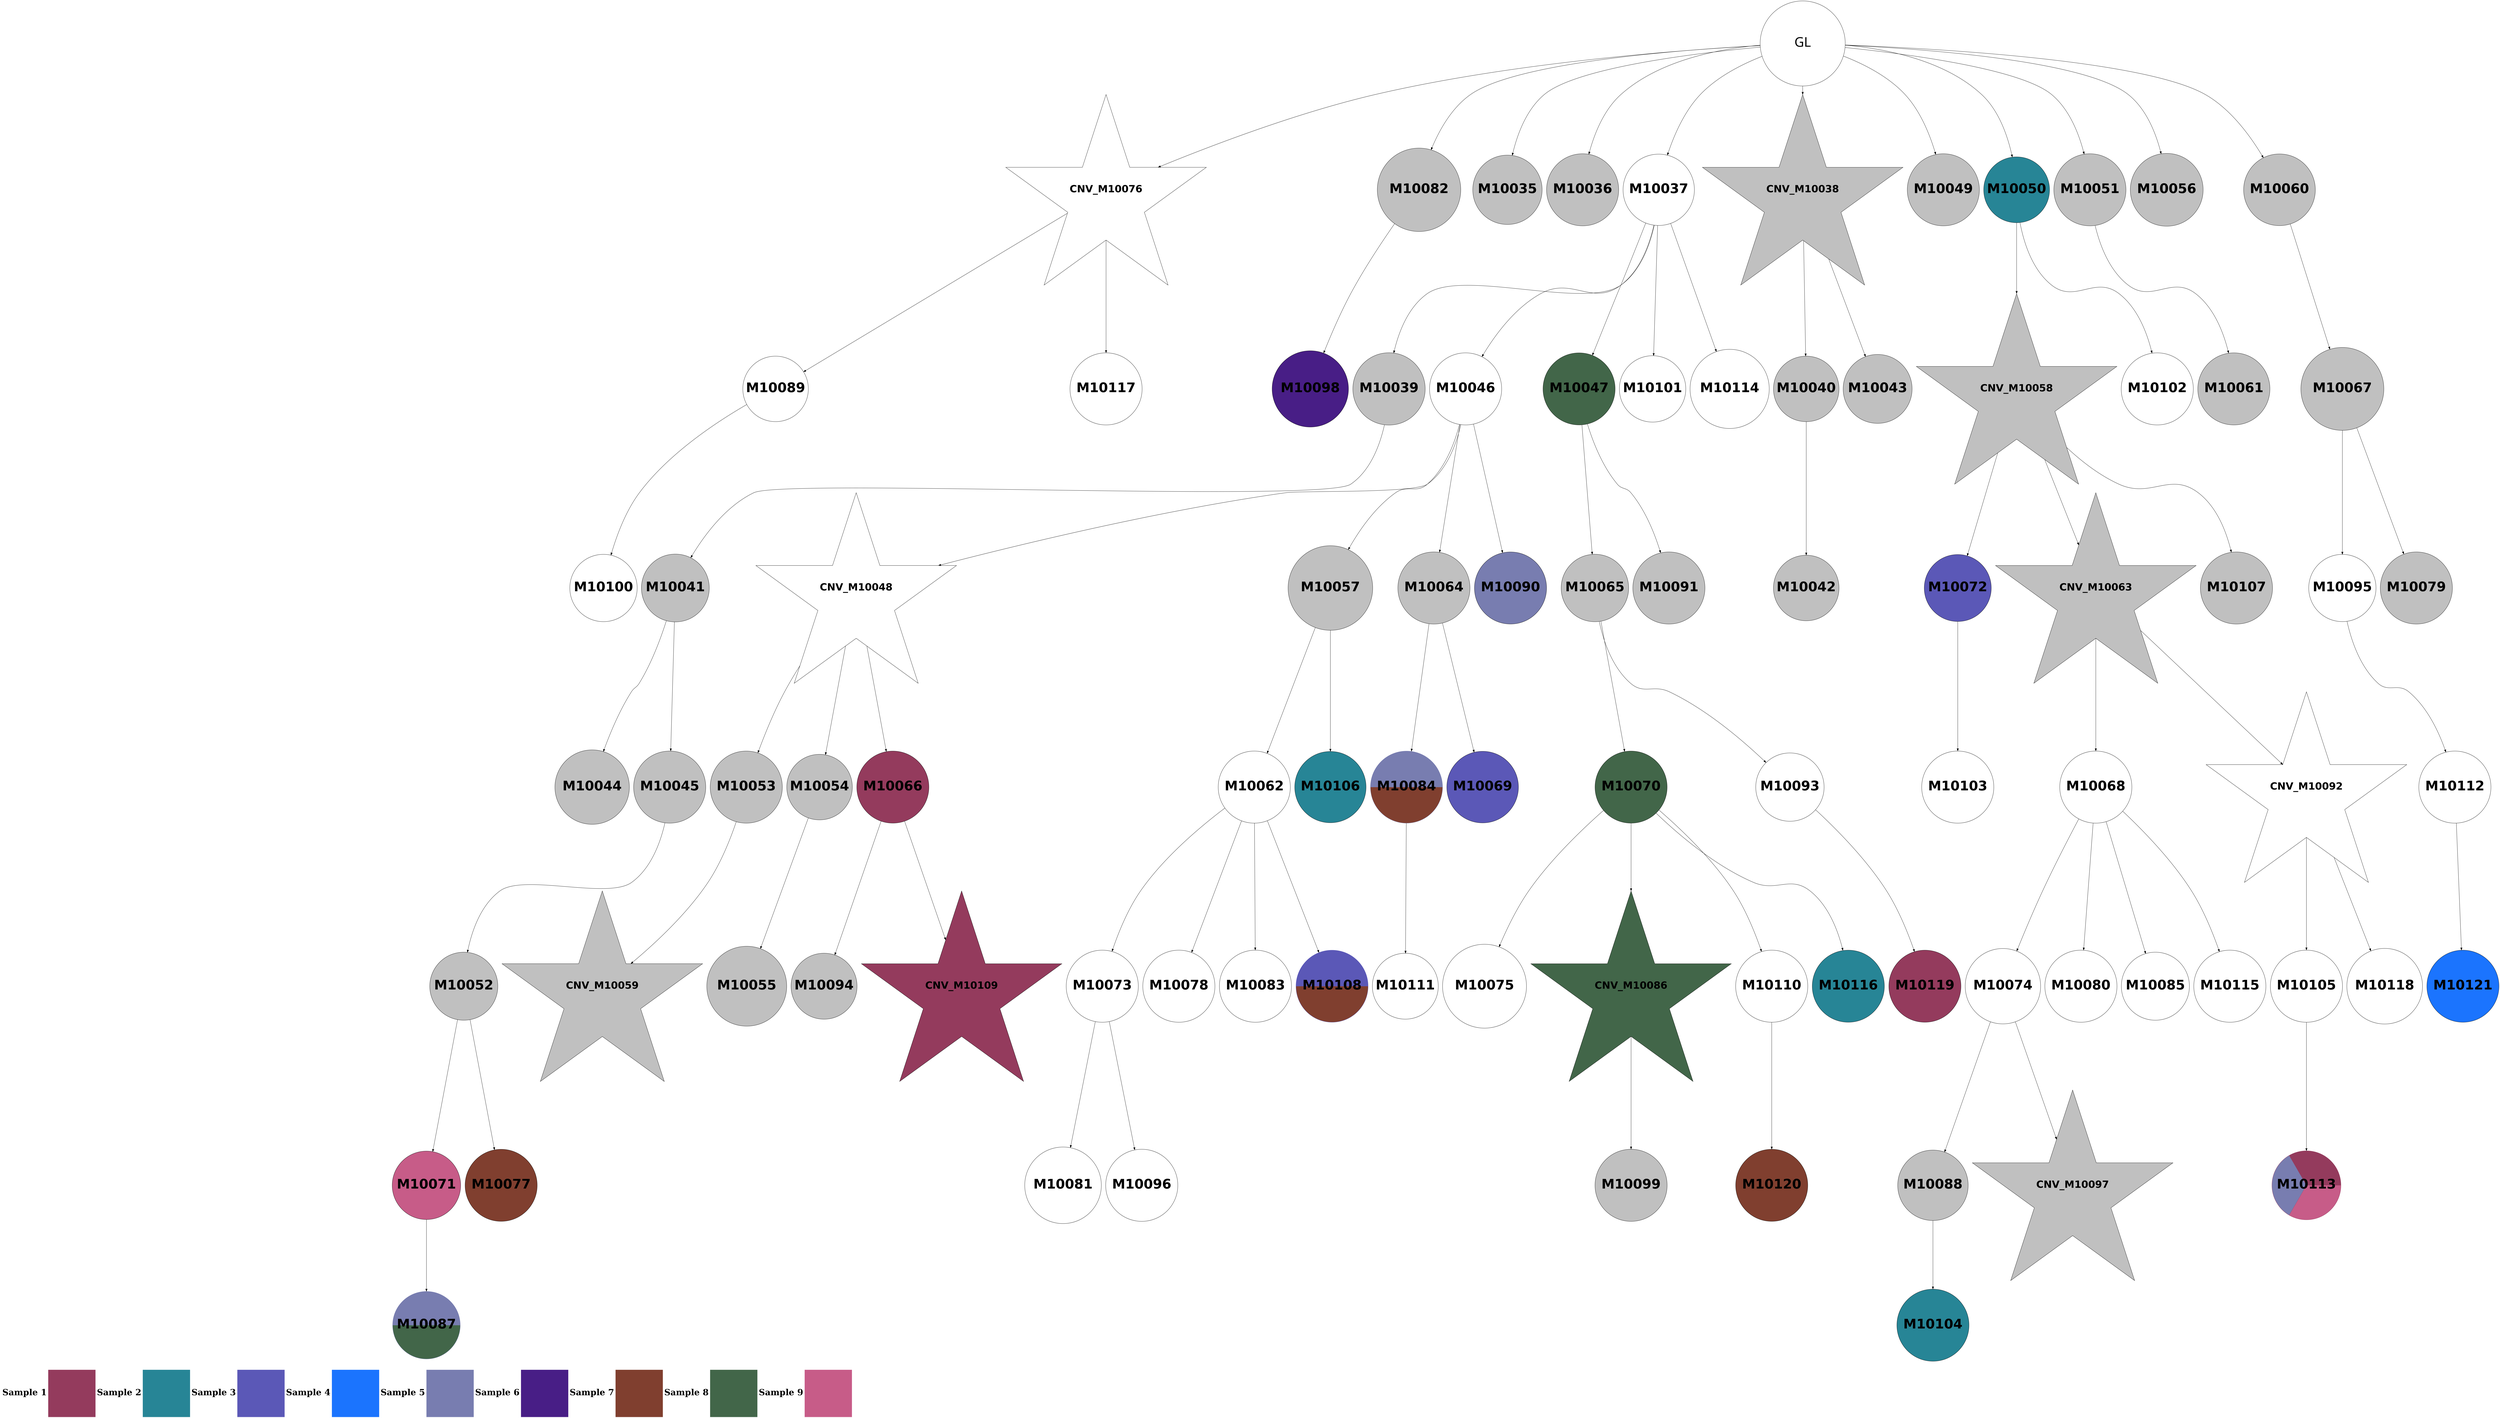 digraph G { 
rankdir=TB;
10112 -> 10118;
10112 -> 10124;
10112 -> 10129;
10112 -> 10159;
10114 -> 10119;
10114 -> 10130;
10114 -> 10154;
10114 -> 10160;
10115 -> 10131;
10116 -> 10147;
10117 -> 10125;
10117 -> 10140;
10118 -> 10132;
10118 -> 10141;
10120 -> 10133;
10120 -> 10161;
10126 -> 10142;
10128 -> 10155;
10130 -> 10143;
10132 -> 10148;
10133 -> 10144;
10136 -> 10149;
10136 -> 10162;
10137 -> 10163;
10139 -> 10156;
10078 -> 10079;
10078 -> 10080;
10078 -> 10081;
10078 -> 10082;
10078 -> 10093;
10078 -> 10094;
10078 -> 10095;
10078 -> 10100;
10078 -> 10104;
10078 -> 10120;
10078 -> 10126;
10081 -> 10083;
10081 -> 10090;
10081 -> 10091;
10081 -> 10145;
10081 -> 10158;
10082 -> 10084;
10082 -> 10087;
10083 -> 10085;
10084 -> 10086;
10085 -> 10088;
10085 -> 10089;
10149 -> 10157;
10089 -> 10096;
10090 -> 10092;
10090 -> 10101;
10090 -> 10108;
10090 -> 10134;
10154 -> 10164;
10091 -> 10109;
10091 -> 10135;
10092 -> 10097;
10092 -> 10098;
10092 -> 10110;
10156 -> 10165;
10094 -> 10102;
10094 -> 10146;
10095 -> 10105;
10096 -> 10115;
10096 -> 10121;
10097 -> 10103;
10098 -> 10099;
10101 -> 10106;
10101 -> 10150;
10102 -> 10107;
10102 -> 10116;
10102 -> 10151;
10104 -> 10111;
10106 -> 10117;
10106 -> 10122;
10106 -> 10127;
10106 -> 10152;
10107 -> 10112;
10107 -> 10136;
10108 -> 10113;
10108 -> 10128;
10109 -> 10114;
10109 -> 10137;
10110 -> 10138;
10110 -> 10153;
10111 -> 10123;
10111 -> 10139;
10143 [shape=circle style=filled fillcolor=grey fontname="helvetica-bold" fontsize=56 label="M10099" width=0.73 height=2 ];
10109 [shape=circle style=filled fillcolor=grey fontname="helvetica-bold" fontsize=56 label="M10065" width=2.76 height=2 ];
10115 [shape=circle style=filled fillcolor="#c75c88" fontname="helvetica-bold" fontsize=56 label="M10071" width=2.5 height=2 ];
10157 [shape=circle style=wedged color="#943b5d:#787db0:#c75c88" fontname="helvetica-bold" fontsize=56 label="M10113" width=2.4 height=2 ];
10145 [shape=circle style=filled fillcolor=white fontname="helvetica-bold" fontsize=56 label="M10101" width=3.12 height=2 ];
10127 [shape=circle style=filled fillcolor=white fontname="helvetica-bold" fontsize=56 label="M10083" width=0.51 height=2 ];
10118 [shape=circle style=filled fillcolor=white fontname="helvetica-bold" fontsize=56 label="M10074" width=4.43 height=2 ];
10093 [shape=circle style=filled fillcolor=grey fontname="helvetica-bold" fontsize=56 label="M10049" width=1.56 height=2 ];
10085 [shape=circle style=filled fillcolor=grey fontname="helvetica-bold" fontsize=56 label="M10041" width=2.65 height=2 ];
10108 [shape=circle style=filled fillcolor=grey fontname="helvetica-bold" fontsize=56 label="M10064" width=0.19 height=2 ];
10103 [shape=star style=filled fillcolor=grey fontname="helvetica-bold" fontsize=42 label="CNV_M10059"];
10091 [shape=circle style=filled fillcolor="#426649" fontname="helvetica-bold" fontsize=56 label="M10047" width=0.08 height=2 ];
10139 [shape=circle style=filled fillcolor=white fontname="helvetica-bold" fontsize=56 label="M10095" width=2.83 height=2 ];
10084 [shape=circle style=filled fillcolor=grey fontname="helvetica-bold" fontsize=56 label="M10040" width=3.55 height=2 ];
10102 [shape=star style=filled fillcolor=grey fontname="helvetica-bold" fontsize=42 label="CNV_M10058"];
10117 [shape=circle style=filled fillcolor=white fontname="helvetica-bold" fontsize=56 label="M10073" width=1.19 height=2 ];
10120 [shape=star style=filled fillcolor=white fontname="helvetica-bold" fontsize=42 label="CNV_M10076"];
10098 [shape=circle style=filled fillcolor=grey fontname="helvetica-bold" fontsize=56 label="M10054" width=3.54 height=2 ];
10150 [shape=circle style=filled fillcolor="#278596" fontname="helvetica-bold" fontsize=56 label="M10106" width=2.08 height=2 ];
10129 [shape=circle style=filled fillcolor=white fontname="helvetica-bold" fontsize=56 label="M10085" width=2.6 height=2 ];
10092 [shape=star style=filled fillcolor=white fontname="helvetica-bold" fontsize=42 label="CNV_M10048"];
10112 [shape=circle style=filled fillcolor=white fontname="helvetica-bold" fontsize=56 label="M10068" width=1.82 height=2 ];
10110 [shape=circle style=filled fillcolor="#943b5d" fontname="helvetica-bold" fontsize=56 label="M10066" width=0.21 height=2 ];
10153 [shape=star style=filled fillcolor="#943b5d" fontname="helvetica-bold" fontsize=42 label="CNV_M10109"];
10137 [shape=circle style=filled fillcolor=white fontname="helvetica-bold" fontsize=56 label="M10093" width=2.51 height=2 ];
10087 [shape=circle style=filled fillcolor=grey fontname="helvetica-bold" fontsize=56 label="M10043" width=2.43 height=2 ];
10099 [shape=circle style=filled fillcolor=grey fontname="helvetica-bold" fontsize=56 label="M10055" width=4.69 height=2 ];
10119 [shape=circle style=filled fillcolor=white fontname="helvetica-bold" fontsize=56 label="M10075" width=4.93 height=2 ];
10147 [shape=circle style=filled fillcolor=white fontname="helvetica-bold" fontsize=56 label="M10103" width=1.49 height=2 ];
10140 [shape=circle style=filled fillcolor=white fontname="helvetica-bold" fontsize=56 label="M10096" width=1.74 height=2 ];
10106 [shape=circle style=filled fillcolor=white fontname="helvetica-bold" fontsize=56 label="M10062" width=0.82 height=2 ];
10165 [shape=circle style=filled fillcolor="#1b74fe" fontname="helvetica-bold" fontsize=56 label="M10121" width=1.17 height=2 ];
10111 [shape=circle style=filled fillcolor=grey fontname="helvetica-bold" fontsize=56 label="M10067" width=4.88 height=2 ];
10155 [shape=circle style=filled fillcolor=white fontname="helvetica-bold" fontsize=56 label="M10111" width=3.43 height=2 ];
10159 [shape=circle style=filled fillcolor=white fontname="helvetica-bold" fontsize=56 label="M10115" width=0.92 height=2 ];
10086 [shape=circle style=filled fillcolor=grey fontname="helvetica-bold" fontsize=56 label="M10042" width=3.54 height=2 ];
10105 [shape=circle style=filled fillcolor=grey fontname="helvetica-bold" fontsize=56 label="M10061" width=0.78 height=2 ];
10107 [shape=star style=filled fillcolor=grey fontname="helvetica-bold" fontsize=42 label="CNV_M10063"];
10148 [shape=circle style=filled fillcolor="#278596" fontname="helvetica-bold" fontsize=56 label="M10104" width=1.74 height=2 ];
10078 [label="GL" fontname="arial-bold" fontsize=56 width=5 height=5];
10088 [shape=circle style=filled fillcolor=grey fontname="helvetica-bold" fontsize=56 label="M10044" width=4.37 height=2 ];
10094 [shape=circle style=filled fillcolor="#278596" fontname="helvetica-bold" fontsize=56 label="M10050" width=3.38 height=2 ];
10089 [shape=circle style=filled fillcolor=grey fontname="helvetica-bold" fontsize=56 label="M10045" width=1.3 height=2 ];
10151 [shape=circle style=filled fillcolor=grey fontname="helvetica-bold" fontsize=56 label="M10107" width=1.6 height=2 ];
10146 [shape=circle style=filled fillcolor=white fontname="helvetica-bold" fontsize=56 label="M10102" width=1.63 height=2 ];
10100 [shape=circle style=filled fillcolor=grey fontname="helvetica-bold" fontsize=56 label="M10056" width=4.28 height=2 ];
10160 [shape=circle style=filled fillcolor="#278596" fontname="helvetica-bold" fontsize=56 label="M10116" width=0.31 height=2 ];
10095 [shape=circle style=filled fillcolor=grey fontname="helvetica-bold" fontsize=56 label="M10051" width=0.63 height=2 ];
10149 [shape=circle style=filled fillcolor=white fontname="helvetica-bold" fontsize=56 label="M10105" width=1.14 height=2 ];
10142 [shape=circle style=filled fillcolor="#481e86" fontname="helvetica-bold" fontsize=56 label="M10098" width=4.49 height=2 ];
10081 [shape=circle style=filled fillcolor=white fontname="helvetica-bold" fontsize=56 label="M10037" width=2.09 height=2 ];
10132 [shape=circle style=filled fillcolor=grey fontname="helvetica-bold" fontsize=56 label="M10088" width=4.14 height=2 ];
10131 [shape=circle style=wedged color="#787db0:#426649" fontname="helvetica-bold" fontsize=56 label="M10087" width=2.68 height=2 ];
10154 [shape=circle style=filled fillcolor=white fontname="helvetica-bold" fontsize=56 label="M10110" width=0.44 height=2 ];
10136 [shape=star style=filled fillcolor=white fontname="helvetica-bold" fontsize=42 label="CNV_M10092"];
10122 [shape=circle style=filled fillcolor=white fontname="helvetica-bold" fontsize=56 label="M10078" width=0.5 height=2 ];
10144 [shape=circle style=filled fillcolor=white fontname="helvetica-bold" fontsize=56 label="M10100" width=2.82 height=2 ];
10152 [shape=circle style=wedged color="#5b58b7:#803f2f" fontname="helvetica-bold" fontsize=56 label="M10108" width=1.58 height=2 ];
10130 [shape=star style=filled fillcolor="#426649" fontname="helvetica-bold" fontsize=42 label="CNV_M10086"];
10161 [shape=circle style=filled fillcolor=white fontname="helvetica-bold" fontsize=56 label="M10117" width=0.22 height=2 ];
10083 [shape=circle style=filled fillcolor=grey fontname="helvetica-bold" fontsize=56 label="M10039" width=4.25 height=2 ];
10114 [shape=circle style=filled fillcolor="#426649" fontname="helvetica-bold" fontsize=56 label="M10070" width=0.86 height=2 ];
10079 [shape=circle style=filled fillcolor=grey fontname="helvetica-bold" fontsize=56 label="M10035" width=2.33 height=2 ];
10096 [shape=circle style=filled fillcolor=grey fontname="helvetica-bold" fontsize=56 label="M10052" width=2.63 height=2 ];
10104 [shape=circle style=filled fillcolor=grey fontname="helvetica-bold" fontsize=56 label="M10060" width=2.04 height=2 ];
10124 [shape=circle style=filled fillcolor=white fontname="helvetica-bold" fontsize=56 label="M10080" width=1.89 height=2 ];
10116 [shape=circle style=filled fillcolor="#5b58b7" fontname="helvetica-bold" fontsize=56 label="M10072" width=2.87 height=2 ];
10082 [shape=star style=filled fillcolor=grey fontname="helvetica-bold" fontsize=42 label="CNV_M10038"];
10101 [shape=circle style=filled fillcolor=grey fontname="helvetica-bold" fontsize=56 label="M10057" width=4.97 height=2 ];
10141 [shape=star style=filled fillcolor=grey fontname="helvetica-bold" fontsize=42 label="CNV_M10097"];
10138 [shape=circle style=filled fillcolor=grey fontname="helvetica-bold" fontsize=56 label="M10094" width=3.28 height=2 ];
10133 [shape=circle style=filled fillcolor=white fontname="helvetica-bold" fontsize=56 label="M10089" width=3.64 height=2 ];
10080 [shape=circle style=filled fillcolor=grey fontname="helvetica-bold" fontsize=56 label="M10036" width=0.13 height=2 ];
10158 [shape=circle style=filled fillcolor=white fontname="helvetica-bold" fontsize=56 label="M10114" width=4.65 height=2 ];
10156 [shape=circle style=filled fillcolor=white fontname="helvetica-bold" fontsize=56 label="M10112" width=0.82 height=2 ];
10123 [shape=circle style=filled fillcolor=grey fontname="helvetica-bold" fontsize=56 label="M10079" width=0.62 height=2 ];
10125 [shape=circle style=filled fillcolor=white fontname="helvetica-bold" fontsize=56 label="M10081" width=4.5 height=2 ];
10113 [shape=circle style=filled fillcolor="#5b58b7" fontname="helvetica-bold" fontsize=56 label="M10069" width=2.06 height=2 ];
10163 [shape=circle style=filled fillcolor="#943b5d" fontname="helvetica-bold" fontsize=56 label="M10119" width=0.81 height=2 ];
10126 [shape=circle style=filled fillcolor=grey fontname="helvetica-bold" fontsize=56 label="M10082" width=4.9 height=2 ];
10128 [shape=circle style=wedged color="#787db0:#803f2f" fontname="helvetica-bold" fontsize=56 label="M10084" width=0.18 height=2 ];
10164 [shape=circle style=filled fillcolor="#803f2f" fontname="helvetica-bold" fontsize=56 label="M10120" width=0.6 height=2 ];
10121 [shape=circle style=filled fillcolor="#803f2f" fontname="helvetica-bold" fontsize=56 label="M10077" width=1.69 height=2 ];
10090 [shape=circle style=filled fillcolor=white fontname="helvetica-bold" fontsize=56 label="M10046" width=0.57 height=2 ];
10162 [shape=circle style=filled fillcolor=white fontname="helvetica-bold" fontsize=56 label="M10118" width=4.44 height=2 ];
10135 [shape=circle style=filled fillcolor=grey fontname="helvetica-bold" fontsize=56 label="M10091" width=0.02 height=2 ];
10097 [shape=circle style=filled fillcolor=grey fontname="helvetica-bold" fontsize=56 label="M10053" width=0.24 height=2 ];
10134 [shape=circle style=filled fillcolor="#787db0" fontname="helvetica-bold" fontsize=56 label="M10090" width=0.42 height=2 ];
{rank=sink;
Legend[shape=none, margin=0, label=<<TABLE border="0" cellborder="0" cellspacing="0"> 
<TR><TD width="200" height="200" colspan="1"><FONT POINT-SIZE="36.0"><B>Sample 1</B></FONT></TD><TD width="200" height="200" colspan="1" BGCOLOR="#943b5d"></TD>
<TD width="200" height="200" colspan="1"><FONT POINT-SIZE="36.0"><B>Sample 2</B></FONT></TD><TD width="200" height="200" colspan="1" BGCOLOR="#278596"></TD>
<TD width="200" height="200" colspan="1"><FONT POINT-SIZE="36.0"><B>Sample 3</B></FONT></TD><TD width="200" height="200" colspan="1" BGCOLOR="#5b58b7"></TD>
<TD width="200" height="200" colspan="1"><FONT POINT-SIZE="36.0"><B>Sample 4</B></FONT></TD><TD width="200" height="200" colspan="1" BGCOLOR="#1b74fe"></TD>
<TD width="200" height="200" colspan="1"><FONT POINT-SIZE="36.0"><B>Sample 5</B></FONT></TD><TD width="200" height="200" colspan="1" BGCOLOR="#787db0"></TD>
<TD width="200" height="200" colspan="1"><FONT POINT-SIZE="36.0"><B>Sample 6</B></FONT></TD><TD width="200" height="200" colspan="1" BGCOLOR="#481e86"></TD>
<TD width="200" height="200" colspan="1"><FONT POINT-SIZE="36.0"><B>Sample 7</B></FONT></TD><TD width="200" height="200" colspan="1" BGCOLOR="#803f2f"></TD>
<TD width="200" height="200" colspan="1"><FONT POINT-SIZE="36.0"><B>Sample 8</B></FONT></TD><TD width="200" height="200" colspan="1" BGCOLOR="#426649"></TD>
<TD width="200" height="200" colspan="1"><FONT POINT-SIZE="36.0"><B>Sample 9</B></FONT></TD><TD width="200" height="200" colspan="1" BGCOLOR="#c75c88"></TD>
</TR></TABLE>>];
} 
}